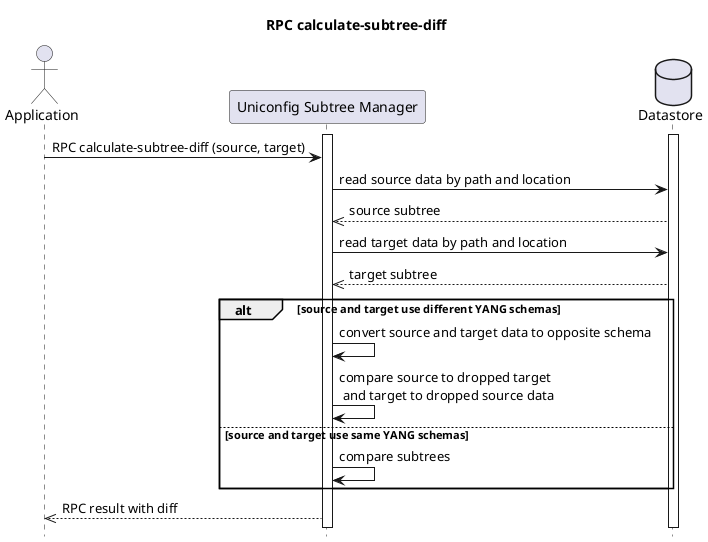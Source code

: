 @startuml
hide footbox
title RPC calculate-subtree-diff

actor Application
participant "Uniconfig Subtree Manager" as USM
database "Datastore"

activate USM
activate Datastore

Application -> USM: RPC calculate-subtree-diff (source, target)
USM -> Datastore: read source data by path and location
Datastore -->> USM: source subtree
USM -> Datastore: read target data by path and location
Datastore -->> USM: target subtree

alt source and target use different YANG schemas
    USM -> USM: convert source and target data to opposite schema
    USM -> USM: compare source to dropped target\n and target to dropped source data
else source and target use same YANG schemas
    USM -> USM: compare subtrees
end

USM -->> Application: RPC result with diff
@enduml
